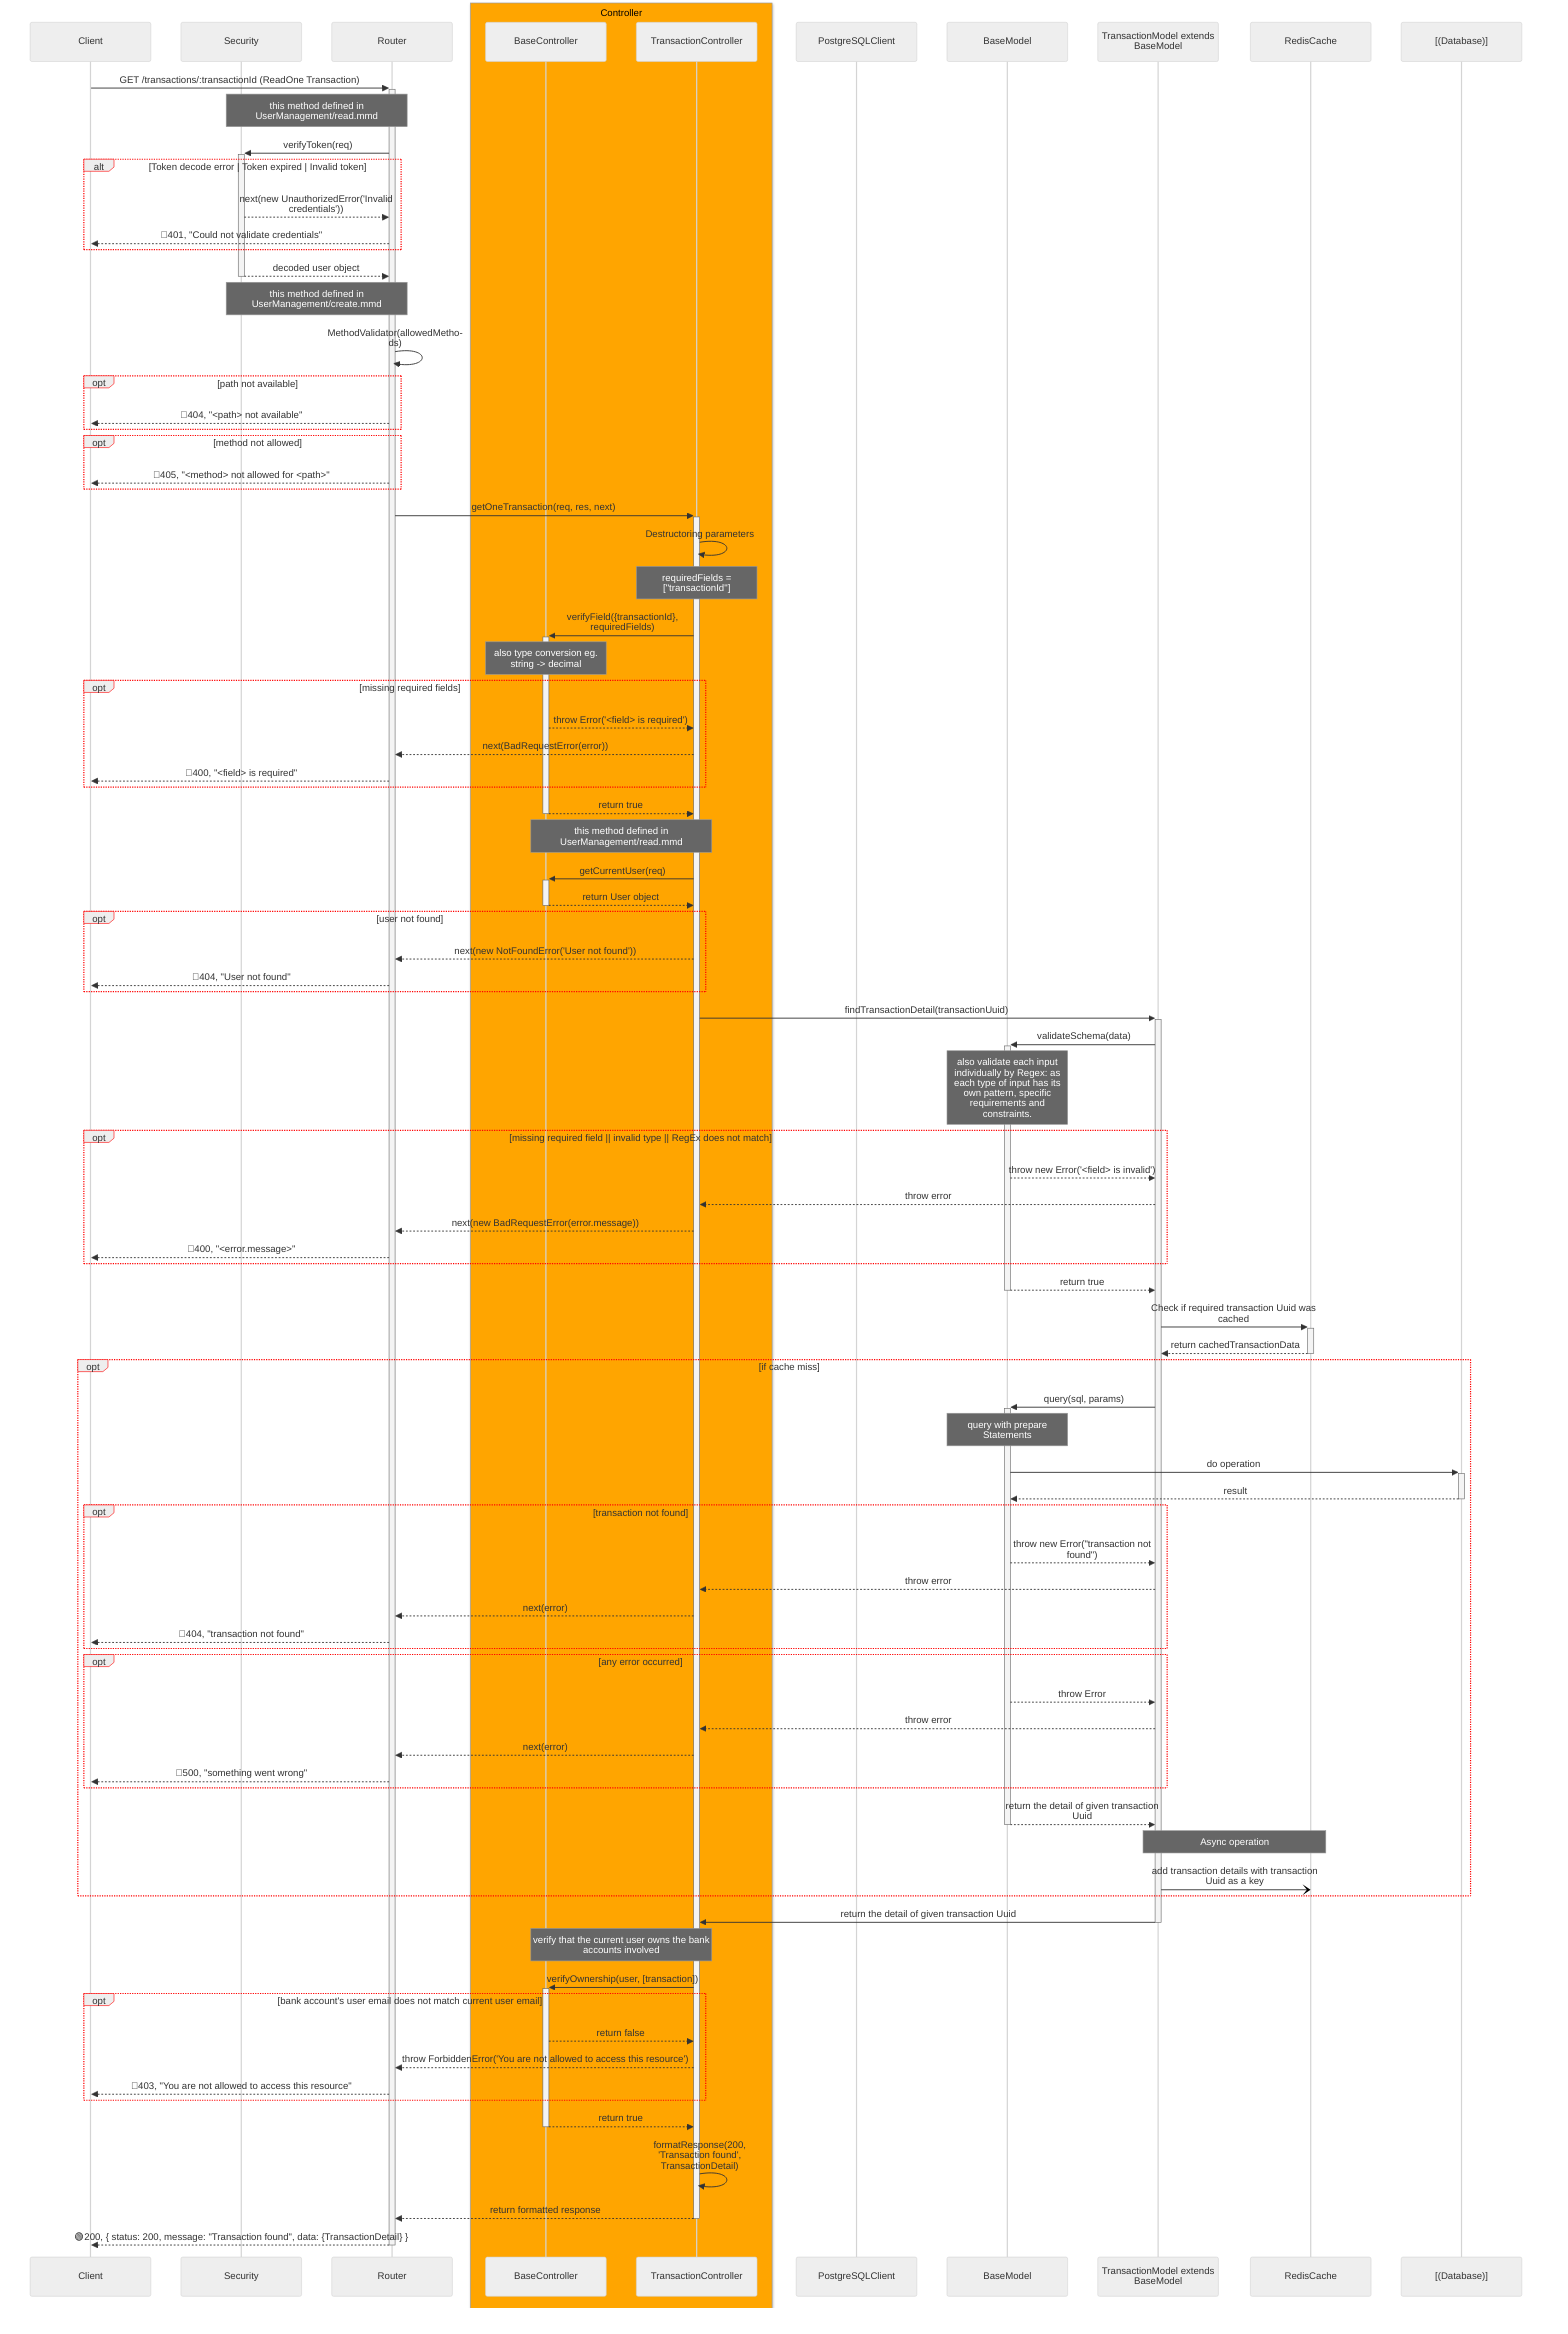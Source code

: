 %%{
    init: {
        "theme":"neutral",
        "themeVariables": {
            'labelBoxBorderColor': '#ff0000'
        },
        "sequence": { 
            "wrap": true, 
            "width": 200 
        } 
    }
}%%
sequenceDiagram
    participant Client
    participant Sec as Security
    participant Router
    box orange Controller
        participant BaseCont as BaseController
        participant Cont as TransactionController
    end
    participant PGClient as PostgreSQLClient
    participant BaseModel as BaseModel
    participant Model as TransactionModel extends BaseModel
    %% participant ContainsModel as ContainsModel extends BaseModel
    %% participant BankAccountModel as BankAccountModel extends BaseModel
    participant Redis as RedisCache
    participant DB as [(Database)]

    Client->>+Router: GET /transactions/:transactionId (ReadOne Transaction)
     Note over Sec, Router: this method defined in UserManagement/read.mmd
    Router->>+Sec: verifyToken(req)
    alt Token decode error | Token expired | Invalid token
        Sec-->>Router: next(new UnauthorizedError('Invalid credentials'))
        Router-->>Client: 🔴401, "Could not validate credentials"
    end
    Sec-->>-Router: decoded user object

    Note over Sec, Router: this method defined in UserManagement/create.mmd
    Router->>Router: MethodValidator(allowedMethods)
    opt path not available
        Router-->>Client: 🔴404, "<path> not available"
    end
    opt method not allowed
        Router-->>Client: 🔴405, "<method> not allowed for <path>"
    end

    Router->>+Cont: getOneTransaction(req, res, next)
    Cont->>Cont: Destructoring parameters
    
    Note over Cont: requiredFields = ["transactionId"]
    Cont->>+BaseCont: verifyField({transactionId}, requiredFields)
    Note over BaseCont: also type conversion eg. string -> decimal
    opt missing required fields
        BaseCont-->>Cont: throw Error('<field> is required')
        Cont-->>Router: next(BadRequestError(error))
        Router-->>Client: 🔴400, "<field> is required"
    end
    BaseCont-->>-Cont: return true

    Note over Cont, BaseCont: this method defined in UserManagement/read.mmd
    Cont->>+BaseCont: getCurrentUser(req)
    BaseCont-->>-Cont: return User object
    opt user not found
        Cont-->>Router: next(new NotFoundError('User not found'))
        Router-->>Client: 🔴404, "User not found"
    end

    Cont->>+Model: findTransactionDetail(transactionUuid)

    Model->>+BaseModel: validateSchema(data) 
    Note over BaseModel: also validate each input individually by Regex: as each type of input has its own pattern, specific requirements and constraints.
    opt missing required field || invalid type || RegEx does not match
        BaseModel-->>Model: throw new Error('<field> is invalid')
        Model-->>Cont: throw error
        Cont-->>Router: next(new BadRequestError(error.message))
        Router-->>Client: 🔴400, "<error.message>"
    end
    BaseModel-->>-Model: return true

    Model->>+Redis: Check if required transaction Uuid was cached
    Redis-->>-Model: return cachedTransactionData
    opt if cache miss
        Model->>+BaseModel: query(sql, params)
        Note over BaseModel: query with prepare Statements
        BaseModel->>+DB: do operation
        DB-->>-BaseModel: result
        opt transaction not found
            BaseModel-->>Model: throw new Error("transaction not found")
            Model-->>Cont: throw error
            Cont-->>Router: next(error)
            Router-->>Client: 🔴404, "transaction not found"
        end
        opt any error occurred
            BaseModel-->>Model: throw Error
            Model-->>Cont: throw error
            Cont-->>Router: next(error)
            Router-->>Client: 🔴500, "something went wrong"
        end
        BaseModel-->>-Model: return the detail of given transaction Uuid 
        Note over Model, Redis: Async operation
        Model-)Redis: add transaction details with transaction Uuid as a key
    end
    Model->>-Cont: return the detail of given transaction Uuid

    Note over Cont, BaseCont: verify that the current user owns the bank accounts involved
    Cont->>+BaseCont: verifyOwnership(user, [transaction])
    opt bank account's user email does not match current user email
        BaseCont-->>Cont: return false
        Cont-->>Router: throw ForbiddenError('You are not allowed to access this resource')
        Router-->>Client: 🔴403, "You are not allowed to access this resource"
    end
    BaseCont-->>-Cont: return true
    
    Cont->>Cont: formatResponse(200, 'Transaction found', TransactionDetail)
    Cont-->>-Router: return formatted response
    Router-->>-Client: 🟢200, { status: 200, message: "Transaction found", data: {TransactionDetail} }